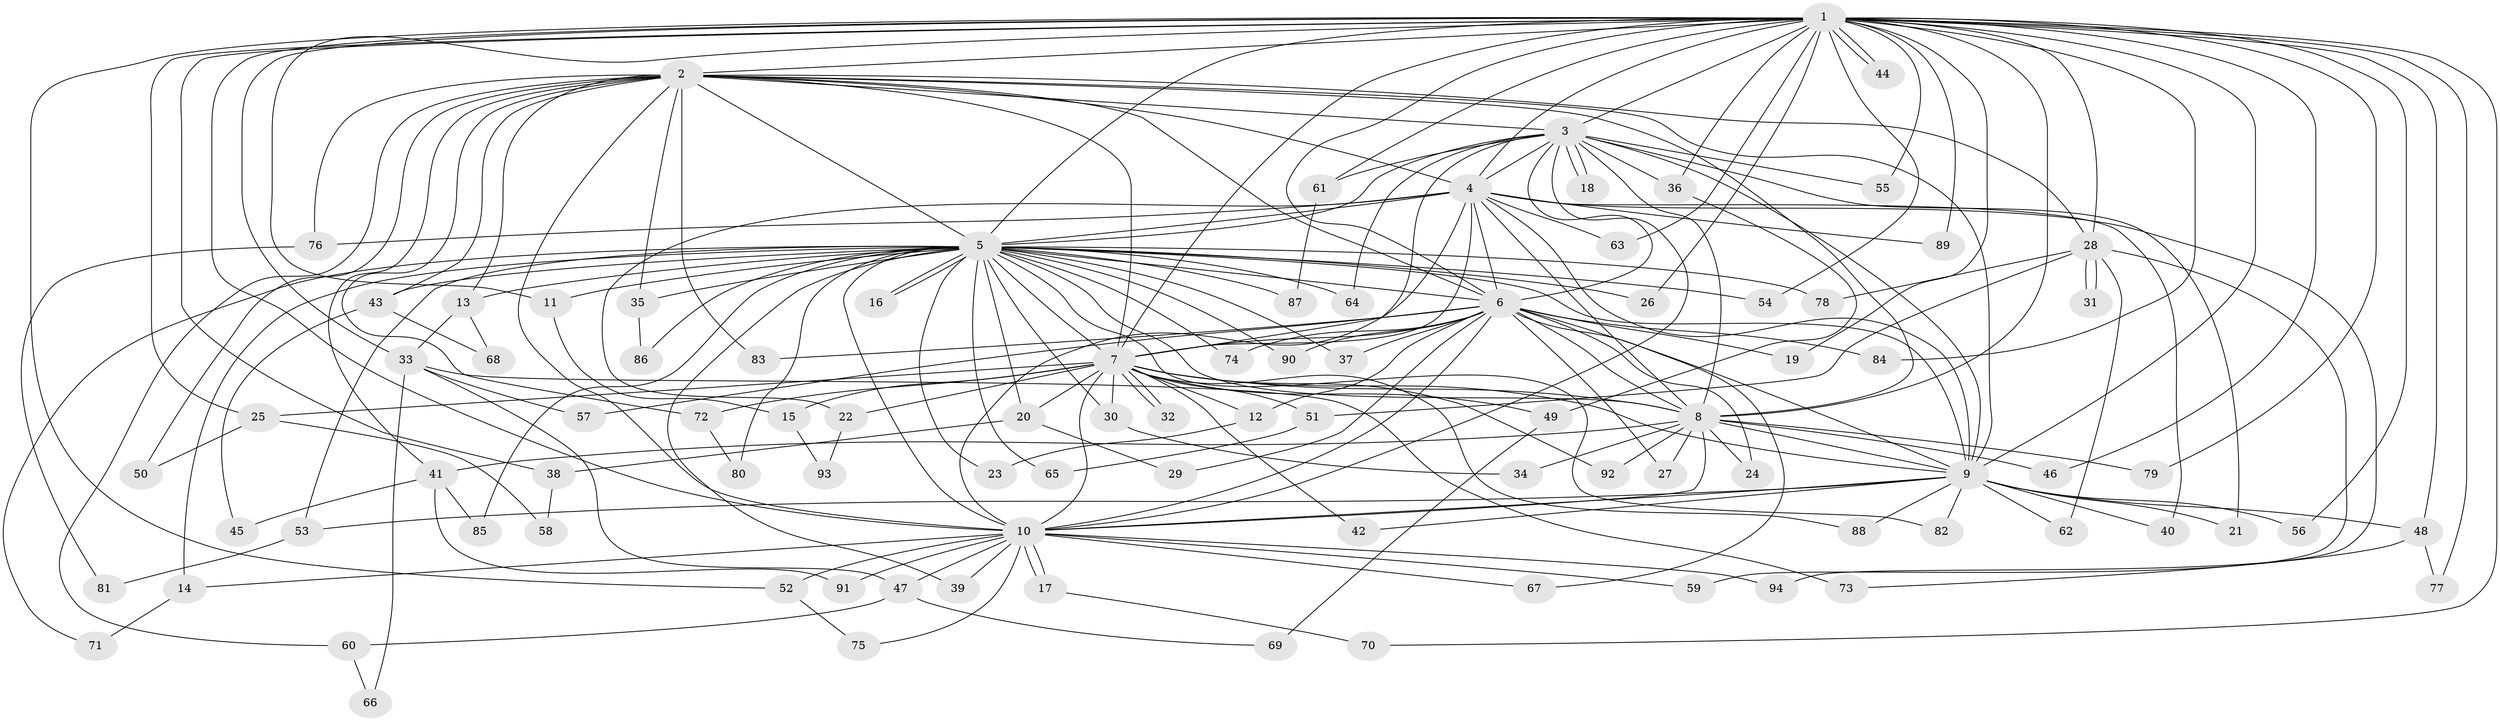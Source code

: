 // Generated by graph-tools (version 1.1) at 2025/25/03/09/25 03:25:45]
// undirected, 94 vertices, 213 edges
graph export_dot {
graph [start="1"]
  node [color=gray90,style=filled];
  1;
  2;
  3;
  4;
  5;
  6;
  7;
  8;
  9;
  10;
  11;
  12;
  13;
  14;
  15;
  16;
  17;
  18;
  19;
  20;
  21;
  22;
  23;
  24;
  25;
  26;
  27;
  28;
  29;
  30;
  31;
  32;
  33;
  34;
  35;
  36;
  37;
  38;
  39;
  40;
  41;
  42;
  43;
  44;
  45;
  46;
  47;
  48;
  49;
  50;
  51;
  52;
  53;
  54;
  55;
  56;
  57;
  58;
  59;
  60;
  61;
  62;
  63;
  64;
  65;
  66;
  67;
  68;
  69;
  70;
  71;
  72;
  73;
  74;
  75;
  76;
  77;
  78;
  79;
  80;
  81;
  82;
  83;
  84;
  85;
  86;
  87;
  88;
  89;
  90;
  91;
  92;
  93;
  94;
  1 -- 2;
  1 -- 3;
  1 -- 4;
  1 -- 5;
  1 -- 6;
  1 -- 7;
  1 -- 8;
  1 -- 9;
  1 -- 10;
  1 -- 11;
  1 -- 19;
  1 -- 25;
  1 -- 26;
  1 -- 28;
  1 -- 33;
  1 -- 36;
  1 -- 38;
  1 -- 44;
  1 -- 44;
  1 -- 46;
  1 -- 48;
  1 -- 52;
  1 -- 54;
  1 -- 55;
  1 -- 56;
  1 -- 61;
  1 -- 63;
  1 -- 70;
  1 -- 77;
  1 -- 79;
  1 -- 84;
  1 -- 89;
  2 -- 3;
  2 -- 4;
  2 -- 5;
  2 -- 6;
  2 -- 7;
  2 -- 8;
  2 -- 9;
  2 -- 10;
  2 -- 13;
  2 -- 28;
  2 -- 35;
  2 -- 41;
  2 -- 43;
  2 -- 50;
  2 -- 60;
  2 -- 72;
  2 -- 76;
  2 -- 83;
  3 -- 4;
  3 -- 5;
  3 -- 6;
  3 -- 7;
  3 -- 8;
  3 -- 9;
  3 -- 10;
  3 -- 18;
  3 -- 18;
  3 -- 21;
  3 -- 36;
  3 -- 55;
  3 -- 61;
  3 -- 64;
  4 -- 5;
  4 -- 6;
  4 -- 7;
  4 -- 8;
  4 -- 9;
  4 -- 10;
  4 -- 22;
  4 -- 40;
  4 -- 63;
  4 -- 76;
  4 -- 89;
  4 -- 94;
  5 -- 6;
  5 -- 7;
  5 -- 8;
  5 -- 9;
  5 -- 10;
  5 -- 11;
  5 -- 13;
  5 -- 14;
  5 -- 16;
  5 -- 16;
  5 -- 20;
  5 -- 23;
  5 -- 26;
  5 -- 30;
  5 -- 35;
  5 -- 37;
  5 -- 39;
  5 -- 43;
  5 -- 53;
  5 -- 54;
  5 -- 64;
  5 -- 65;
  5 -- 71;
  5 -- 74;
  5 -- 78;
  5 -- 80;
  5 -- 82;
  5 -- 85;
  5 -- 86;
  5 -- 87;
  5 -- 90;
  6 -- 7;
  6 -- 8;
  6 -- 9;
  6 -- 10;
  6 -- 12;
  6 -- 19;
  6 -- 24;
  6 -- 27;
  6 -- 29;
  6 -- 37;
  6 -- 57;
  6 -- 67;
  6 -- 74;
  6 -- 83;
  6 -- 84;
  6 -- 90;
  7 -- 8;
  7 -- 9;
  7 -- 10;
  7 -- 12;
  7 -- 15;
  7 -- 20;
  7 -- 22;
  7 -- 25;
  7 -- 30;
  7 -- 32;
  7 -- 32;
  7 -- 42;
  7 -- 49;
  7 -- 51;
  7 -- 72;
  7 -- 88;
  7 -- 92;
  8 -- 9;
  8 -- 10;
  8 -- 24;
  8 -- 27;
  8 -- 34;
  8 -- 41;
  8 -- 46;
  8 -- 79;
  8 -- 92;
  9 -- 10;
  9 -- 21;
  9 -- 40;
  9 -- 42;
  9 -- 48;
  9 -- 53;
  9 -- 56;
  9 -- 62;
  9 -- 82;
  9 -- 88;
  10 -- 14;
  10 -- 17;
  10 -- 17;
  10 -- 39;
  10 -- 47;
  10 -- 52;
  10 -- 59;
  10 -- 67;
  10 -- 75;
  10 -- 91;
  10 -- 94;
  11 -- 15;
  12 -- 23;
  13 -- 33;
  13 -- 68;
  14 -- 71;
  15 -- 93;
  17 -- 70;
  20 -- 29;
  20 -- 38;
  22 -- 93;
  25 -- 50;
  25 -- 58;
  28 -- 31;
  28 -- 31;
  28 -- 51;
  28 -- 59;
  28 -- 62;
  28 -- 78;
  30 -- 34;
  33 -- 47;
  33 -- 57;
  33 -- 66;
  33 -- 73;
  35 -- 86;
  36 -- 49;
  38 -- 58;
  41 -- 45;
  41 -- 85;
  41 -- 91;
  43 -- 45;
  43 -- 68;
  47 -- 60;
  47 -- 69;
  48 -- 73;
  48 -- 77;
  49 -- 69;
  51 -- 65;
  52 -- 75;
  53 -- 81;
  60 -- 66;
  61 -- 87;
  72 -- 80;
  76 -- 81;
}
